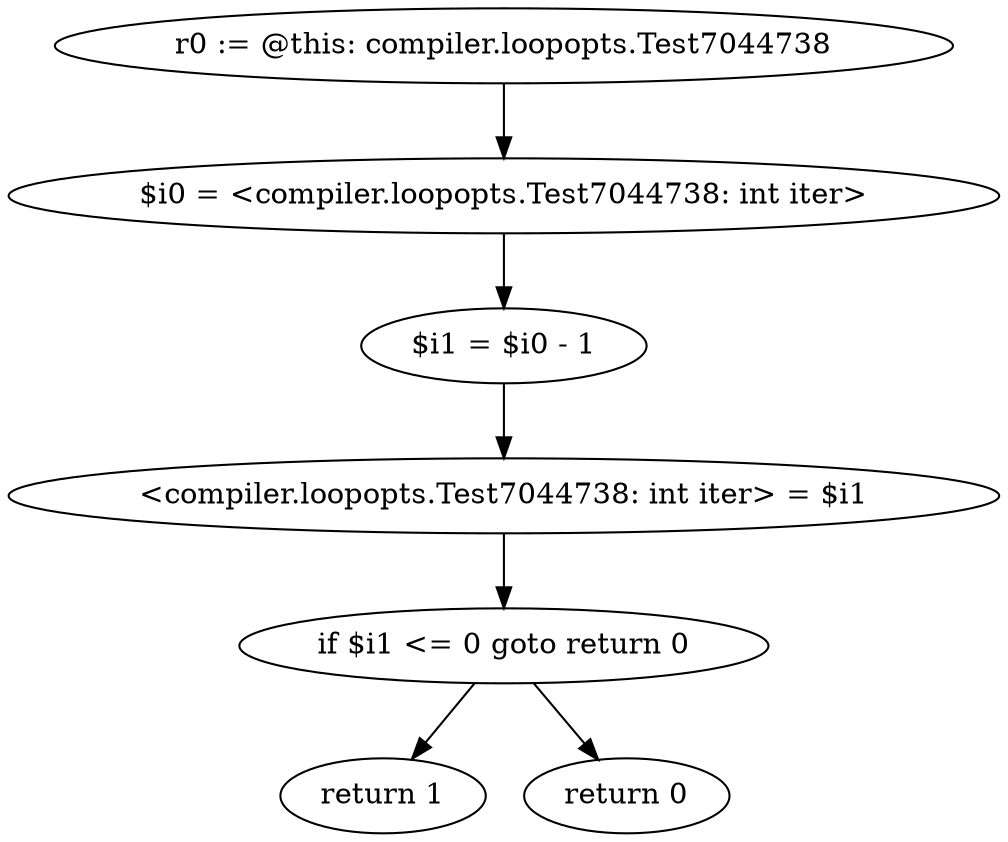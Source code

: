 digraph "unitGraph" {
    "r0 := @this: compiler.loopopts.Test7044738"
    "$i0 = <compiler.loopopts.Test7044738: int iter>"
    "$i1 = $i0 - 1"
    "<compiler.loopopts.Test7044738: int iter> = $i1"
    "if $i1 <= 0 goto return 0"
    "return 1"
    "return 0"
    "r0 := @this: compiler.loopopts.Test7044738"->"$i0 = <compiler.loopopts.Test7044738: int iter>";
    "$i0 = <compiler.loopopts.Test7044738: int iter>"->"$i1 = $i0 - 1";
    "$i1 = $i0 - 1"->"<compiler.loopopts.Test7044738: int iter> = $i1";
    "<compiler.loopopts.Test7044738: int iter> = $i1"->"if $i1 <= 0 goto return 0";
    "if $i1 <= 0 goto return 0"->"return 1";
    "if $i1 <= 0 goto return 0"->"return 0";
}
